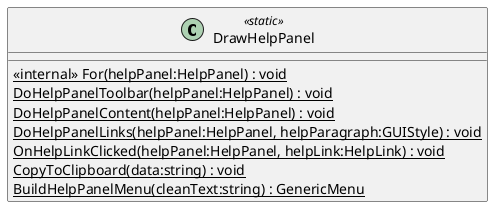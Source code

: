 @startuml
class DrawHelpPanel <<static>> {
    <<internal>> {static} For(helpPanel:HelpPanel) : void
    {static} DoHelpPanelToolbar(helpPanel:HelpPanel) : void
    {static} DoHelpPanelContent(helpPanel:HelpPanel) : void
    {static} DoHelpPanelLinks(helpPanel:HelpPanel, helpParagraph:GUIStyle) : void
    {static} OnHelpLinkClicked(helpPanel:HelpPanel, helpLink:HelpLink) : void
    {static} CopyToClipboard(data:string) : void
    {static} BuildHelpPanelMenu(cleanText:string) : GenericMenu
}
@enduml
